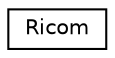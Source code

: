 digraph "Graphical Class Hierarchy"
{
 // LATEX_PDF_SIZE
  edge [fontname="Helvetica",fontsize="10",labelfontname="Helvetica",labelfontsize="10"];
  node [fontname="Helvetica",fontsize="10",shape=record];
  rankdir="LR";
  Node0 [label="Ricom",height=0.2,width=0.4,color="black", fillcolor="white", style="filled",URL="$d8/d91/classRicom.html",tooltip=" "];
}
